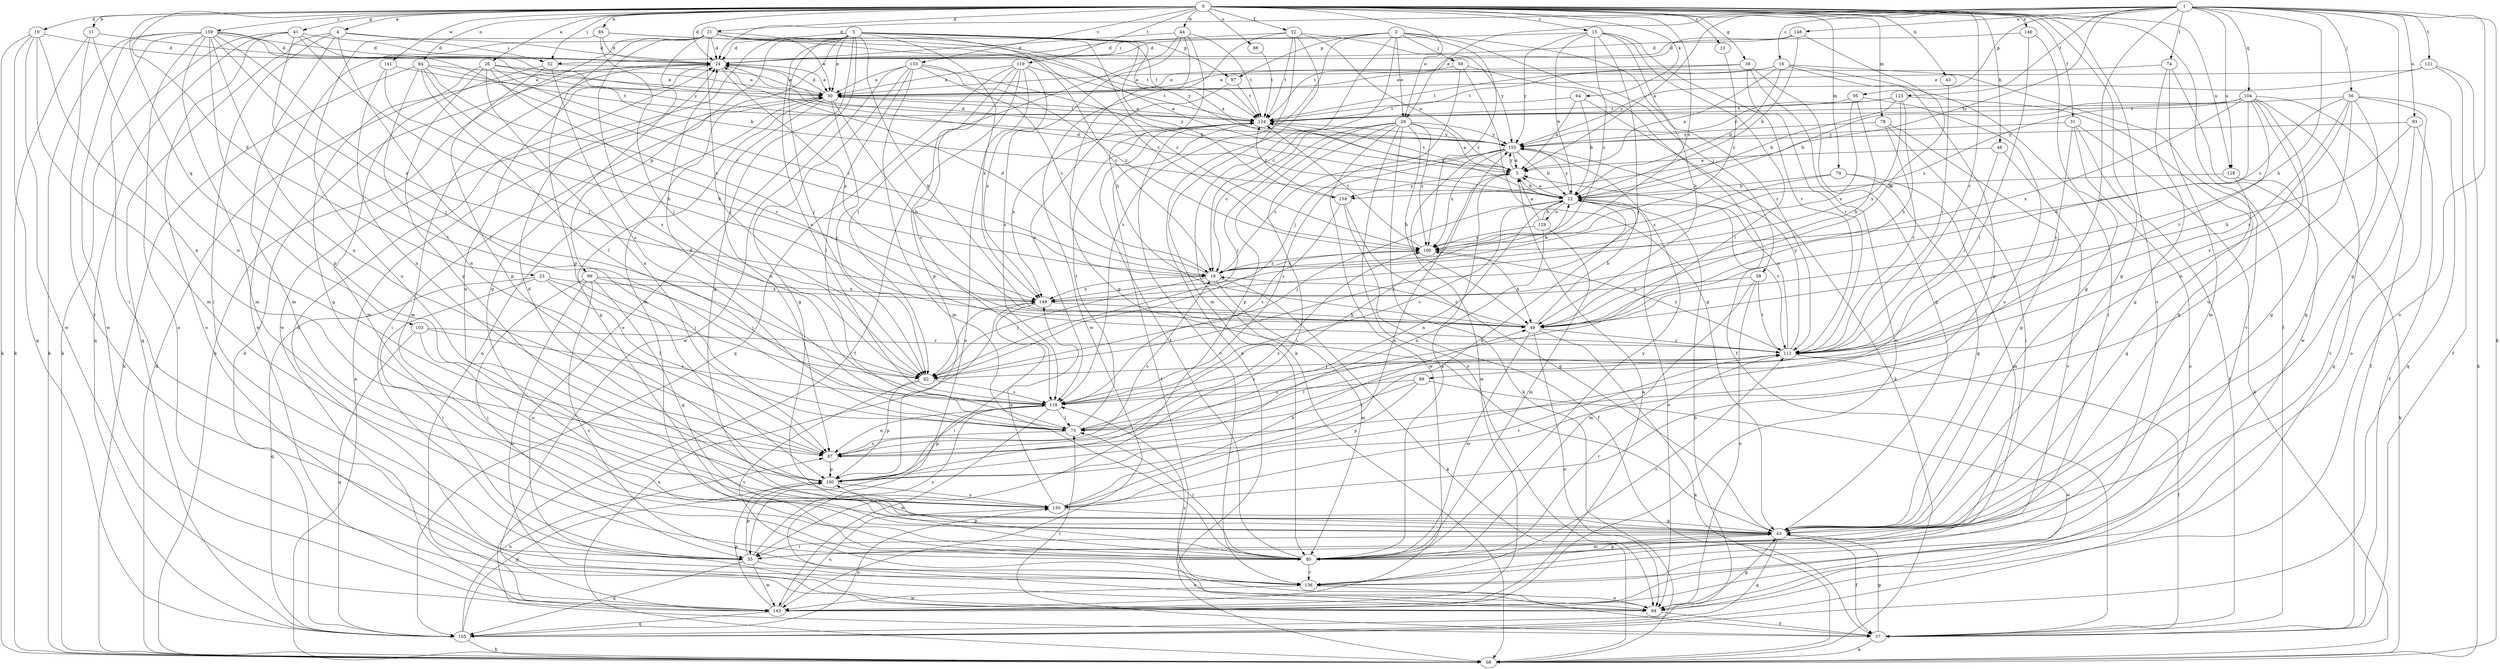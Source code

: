 strict digraph  {
0;
1;
2;
3;
4;
5;
11;
12;
13;
15;
16;
18;
19;
21;
23;
24;
26;
28;
30;
31;
32;
37;
38;
41;
43;
44;
45;
46;
49;
52;
55;
56;
58;
59;
62;
64;
68;
74;
75;
78;
79;
80;
84;
85;
87;
88;
89;
93;
94;
95;
97;
99;
100;
103;
104;
105;
112;
118;
119;
121;
123;
124;
128;
129;
130;
133;
136;
141;
143;
146;
148;
149;
154;
155;
159;
160;
0 -> 4  [label=a];
0 -> 11  [label=b];
0 -> 13  [label=c];
0 -> 15  [label=c];
0 -> 19  [label=d];
0 -> 21  [label=d];
0 -> 23  [label=d];
0 -> 24  [label=d];
0 -> 26  [label=e];
0 -> 28  [label=e];
0 -> 31  [label=f];
0 -> 32  [label=f];
0 -> 37  [label=f];
0 -> 38  [label=g];
0 -> 41  [label=g];
0 -> 43  [label=g];
0 -> 44  [label=h];
0 -> 45  [label=h];
0 -> 46  [label=h];
0 -> 52  [label=i];
0 -> 64  [label=k];
0 -> 78  [label=m];
0 -> 79  [label=m];
0 -> 84  [label=n];
0 -> 85  [label=n];
0 -> 88  [label=o];
0 -> 103  [label=q];
0 -> 112  [label=r];
0 -> 119  [label=t];
0 -> 128  [label=u];
0 -> 133  [label=v];
0 -> 136  [label=v];
0 -> 141  [label=w];
0 -> 146  [label=x];
0 -> 159  [label=z];
0 -> 160  [label=z];
1 -> 5  [label=a];
1 -> 16  [label=c];
1 -> 24  [label=d];
1 -> 28  [label=e];
1 -> 43  [label=g];
1 -> 49  [label=h];
1 -> 56  [label=j];
1 -> 68  [label=k];
1 -> 74  [label=l];
1 -> 89  [label=o];
1 -> 93  [label=o];
1 -> 94  [label=o];
1 -> 95  [label=p];
1 -> 104  [label=q];
1 -> 121  [label=t];
1 -> 123  [label=t];
1 -> 128  [label=u];
1 -> 148  [label=x];
1 -> 154  [label=y];
2 -> 18  [label=c];
2 -> 28  [label=e];
2 -> 52  [label=i];
2 -> 58  [label=j];
2 -> 59  [label=j];
2 -> 68  [label=k];
2 -> 97  [label=p];
2 -> 112  [label=r];
2 -> 118  [label=s];
2 -> 160  [label=z];
3 -> 5  [label=a];
3 -> 18  [label=c];
3 -> 24  [label=d];
3 -> 30  [label=e];
3 -> 43  [label=g];
3 -> 49  [label=h];
3 -> 62  [label=j];
3 -> 80  [label=m];
3 -> 94  [label=o];
3 -> 97  [label=p];
3 -> 99  [label=p];
3 -> 118  [label=s];
3 -> 143  [label=w];
3 -> 149  [label=x];
3 -> 154  [label=y];
3 -> 160  [label=z];
4 -> 24  [label=d];
4 -> 52  [label=i];
4 -> 55  [label=i];
4 -> 75  [label=l];
4 -> 80  [label=m];
4 -> 105  [label=q];
5 -> 12  [label=b];
5 -> 124  [label=t];
5 -> 154  [label=y];
5 -> 155  [label=y];
11 -> 24  [label=d];
11 -> 68  [label=k];
11 -> 87  [label=n];
11 -> 136  [label=v];
12 -> 5  [label=a];
12 -> 24  [label=d];
12 -> 62  [label=j];
12 -> 87  [label=n];
12 -> 94  [label=o];
12 -> 112  [label=r];
12 -> 118  [label=s];
12 -> 124  [label=t];
12 -> 129  [label=u];
12 -> 155  [label=y];
13 -> 160  [label=z];
15 -> 12  [label=b];
15 -> 24  [label=d];
15 -> 49  [label=h];
15 -> 62  [label=j];
15 -> 75  [label=l];
15 -> 112  [label=r];
15 -> 155  [label=y];
15 -> 160  [label=z];
16 -> 5  [label=a];
16 -> 12  [label=b];
16 -> 30  [label=e];
16 -> 55  [label=i];
16 -> 100  [label=p];
16 -> 124  [label=t];
16 -> 136  [label=v];
18 -> 12  [label=b];
18 -> 24  [label=d];
18 -> 62  [label=j];
18 -> 68  [label=k];
18 -> 80  [label=m];
18 -> 149  [label=x];
18 -> 160  [label=z];
19 -> 24  [label=d];
19 -> 68  [label=k];
19 -> 80  [label=m];
19 -> 87  [label=n];
19 -> 105  [label=q];
19 -> 143  [label=w];
21 -> 5  [label=a];
21 -> 24  [label=d];
21 -> 30  [label=e];
21 -> 43  [label=g];
21 -> 62  [label=j];
21 -> 68  [label=k];
21 -> 100  [label=p];
21 -> 118  [label=s];
21 -> 124  [label=t];
21 -> 143  [label=w];
21 -> 160  [label=z];
23 -> 55  [label=i];
23 -> 62  [label=j];
23 -> 75  [label=l];
23 -> 105  [label=q];
23 -> 149  [label=x];
24 -> 30  [label=e];
24 -> 80  [label=m];
24 -> 130  [label=u];
24 -> 149  [label=x];
26 -> 18  [label=c];
26 -> 30  [label=e];
26 -> 43  [label=g];
26 -> 87  [label=n];
26 -> 100  [label=p];
26 -> 112  [label=r];
26 -> 124  [label=t];
28 -> 5  [label=a];
28 -> 18  [label=c];
28 -> 49  [label=h];
28 -> 55  [label=i];
28 -> 62  [label=j];
28 -> 68  [label=k];
28 -> 94  [label=o];
28 -> 100  [label=p];
28 -> 143  [label=w];
28 -> 155  [label=y];
28 -> 160  [label=z];
30 -> 24  [label=d];
30 -> 43  [label=g];
30 -> 49  [label=h];
30 -> 55  [label=i];
30 -> 62  [label=j];
30 -> 87  [label=n];
30 -> 124  [label=t];
31 -> 37  [label=f];
31 -> 68  [label=k];
31 -> 94  [label=o];
31 -> 112  [label=r];
31 -> 155  [label=y];
32 -> 5  [label=a];
32 -> 24  [label=d];
32 -> 68  [label=k];
32 -> 80  [label=m];
32 -> 124  [label=t];
32 -> 143  [label=w];
32 -> 155  [label=y];
37 -> 43  [label=g];
37 -> 68  [label=k];
37 -> 75  [label=l];
37 -> 124  [label=t];
38 -> 30  [label=e];
38 -> 43  [label=g];
38 -> 112  [label=r];
38 -> 124  [label=t];
38 -> 143  [label=w];
41 -> 18  [label=c];
41 -> 24  [label=d];
41 -> 62  [label=j];
41 -> 68  [label=k];
41 -> 75  [label=l];
41 -> 94  [label=o];
41 -> 105  [label=q];
43 -> 37  [label=f];
43 -> 55  [label=i];
43 -> 80  [label=m];
43 -> 105  [label=q];
44 -> 24  [label=d];
44 -> 43  [label=g];
44 -> 49  [label=h];
44 -> 62  [label=j];
44 -> 118  [label=s];
44 -> 124  [label=t];
45 -> 112  [label=r];
46 -> 5  [label=a];
46 -> 112  [label=r];
46 -> 136  [label=v];
49 -> 12  [label=b];
49 -> 18  [label=c];
49 -> 68  [label=k];
49 -> 80  [label=m];
49 -> 94  [label=o];
49 -> 112  [label=r];
52 -> 30  [label=e];
52 -> 80  [label=m];
52 -> 100  [label=p];
52 -> 118  [label=s];
55 -> 94  [label=o];
55 -> 100  [label=p];
55 -> 105  [label=q];
55 -> 118  [label=s];
55 -> 143  [label=w];
56 -> 43  [label=g];
56 -> 94  [label=o];
56 -> 105  [label=q];
56 -> 112  [label=r];
56 -> 118  [label=s];
56 -> 124  [label=t];
56 -> 130  [label=u];
56 -> 160  [label=z];
58 -> 80  [label=m];
58 -> 94  [label=o];
58 -> 112  [label=r];
58 -> 149  [label=x];
59 -> 30  [label=e];
59 -> 37  [label=f];
59 -> 43  [label=g];
59 -> 62  [label=j];
62 -> 100  [label=p];
62 -> 118  [label=s];
62 -> 136  [label=v];
64 -> 5  [label=a];
64 -> 12  [label=b];
64 -> 68  [label=k];
64 -> 124  [label=t];
68 -> 24  [label=d];
68 -> 30  [label=e];
68 -> 149  [label=x];
74 -> 30  [label=e];
74 -> 43  [label=g];
74 -> 80  [label=m];
74 -> 143  [label=w];
75 -> 24  [label=d];
75 -> 87  [label=n];
75 -> 124  [label=t];
75 -> 155  [label=y];
78 -> 43  [label=g];
78 -> 55  [label=i];
78 -> 112  [label=r];
78 -> 155  [label=y];
79 -> 12  [label=b];
79 -> 18  [label=c];
79 -> 43  [label=g];
79 -> 80  [label=m];
80 -> 5  [label=a];
80 -> 43  [label=g];
80 -> 75  [label=l];
80 -> 100  [label=p];
80 -> 112  [label=r];
80 -> 124  [label=t];
80 -> 136  [label=v];
80 -> 155  [label=y];
84 -> 18  [label=c];
84 -> 30  [label=e];
84 -> 49  [label=h];
84 -> 68  [label=k];
84 -> 75  [label=l];
84 -> 87  [label=n];
84 -> 124  [label=t];
85 -> 24  [label=d];
85 -> 62  [label=j];
85 -> 124  [label=t];
85 -> 130  [label=u];
85 -> 155  [label=y];
87 -> 18  [label=c];
87 -> 100  [label=p];
87 -> 160  [label=z];
88 -> 124  [label=t];
89 -> 75  [label=l];
89 -> 100  [label=p];
89 -> 118  [label=s];
89 -> 143  [label=w];
93 -> 37  [label=f];
93 -> 49  [label=h];
93 -> 136  [label=v];
93 -> 155  [label=y];
94 -> 37  [label=f];
94 -> 43  [label=g];
94 -> 118  [label=s];
95 -> 49  [label=h];
95 -> 124  [label=t];
95 -> 130  [label=u];
95 -> 149  [label=x];
97 -> 118  [label=s];
97 -> 124  [label=t];
99 -> 43  [label=g];
99 -> 55  [label=i];
99 -> 62  [label=j];
99 -> 94  [label=o];
99 -> 136  [label=v];
99 -> 149  [label=x];
100 -> 12  [label=b];
100 -> 130  [label=u];
103 -> 105  [label=q];
103 -> 112  [label=r];
103 -> 118  [label=s];
103 -> 130  [label=u];
104 -> 12  [label=b];
104 -> 37  [label=f];
104 -> 43  [label=g];
104 -> 49  [label=h];
104 -> 87  [label=n];
104 -> 105  [label=q];
104 -> 112  [label=r];
104 -> 124  [label=t];
104 -> 149  [label=x];
104 -> 160  [label=z];
105 -> 12  [label=b];
105 -> 24  [label=d];
105 -> 68  [label=k];
105 -> 87  [label=n];
105 -> 100  [label=p];
105 -> 130  [label=u];
112 -> 5  [label=a];
112 -> 37  [label=f];
112 -> 62  [label=j];
112 -> 75  [label=l];
112 -> 118  [label=s];
112 -> 155  [label=y];
112 -> 160  [label=z];
118 -> 75  [label=l];
118 -> 87  [label=n];
118 -> 100  [label=p];
118 -> 143  [label=w];
119 -> 30  [label=e];
119 -> 37  [label=f];
119 -> 94  [label=o];
119 -> 100  [label=p];
119 -> 105  [label=q];
119 -> 118  [label=s];
119 -> 124  [label=t];
119 -> 149  [label=x];
121 -> 30  [label=e];
121 -> 37  [label=f];
121 -> 68  [label=k];
121 -> 155  [label=y];
123 -> 12  [label=b];
123 -> 43  [label=g];
123 -> 49  [label=h];
123 -> 124  [label=t];
123 -> 149  [label=x];
123 -> 155  [label=y];
124 -> 30  [label=e];
124 -> 136  [label=v];
124 -> 149  [label=x];
124 -> 155  [label=y];
128 -> 12  [label=b];
128 -> 43  [label=g];
128 -> 68  [label=k];
129 -> 5  [label=a];
129 -> 12  [label=b];
129 -> 80  [label=m];
129 -> 87  [label=n];
129 -> 160  [label=z];
130 -> 5  [label=a];
130 -> 24  [label=d];
130 -> 43  [label=g];
130 -> 49  [label=h];
130 -> 112  [label=r];
130 -> 149  [label=x];
133 -> 12  [label=b];
133 -> 18  [label=c];
133 -> 30  [label=e];
133 -> 43  [label=g];
133 -> 75  [label=l];
133 -> 80  [label=m];
133 -> 143  [label=w];
133 -> 160  [label=z];
136 -> 24  [label=d];
136 -> 94  [label=o];
136 -> 112  [label=r];
136 -> 143  [label=w];
141 -> 30  [label=e];
141 -> 49  [label=h];
141 -> 87  [label=n];
143 -> 5  [label=a];
143 -> 30  [label=e];
143 -> 100  [label=p];
143 -> 105  [label=q];
143 -> 130  [label=u];
146 -> 24  [label=d];
146 -> 43  [label=g];
146 -> 75  [label=l];
148 -> 12  [label=b];
148 -> 24  [label=d];
148 -> 49  [label=h];
148 -> 124  [label=t];
149 -> 49  [label=h];
149 -> 55  [label=i];
149 -> 62  [label=j];
154 -> 37  [label=f];
154 -> 43  [label=g];
154 -> 118  [label=s];
154 -> 124  [label=t];
155 -> 5  [label=a];
155 -> 12  [label=b];
155 -> 18  [label=c];
155 -> 24  [label=d];
155 -> 118  [label=s];
155 -> 143  [label=w];
155 -> 160  [label=z];
159 -> 12  [label=b];
159 -> 24  [label=d];
159 -> 55  [label=i];
159 -> 62  [label=j];
159 -> 68  [label=k];
159 -> 80  [label=m];
159 -> 87  [label=n];
159 -> 94  [label=o];
159 -> 100  [label=p];
159 -> 143  [label=w];
159 -> 149  [label=x];
159 -> 155  [label=y];
160 -> 18  [label=c];
160 -> 49  [label=h];
160 -> 124  [label=t];
}
